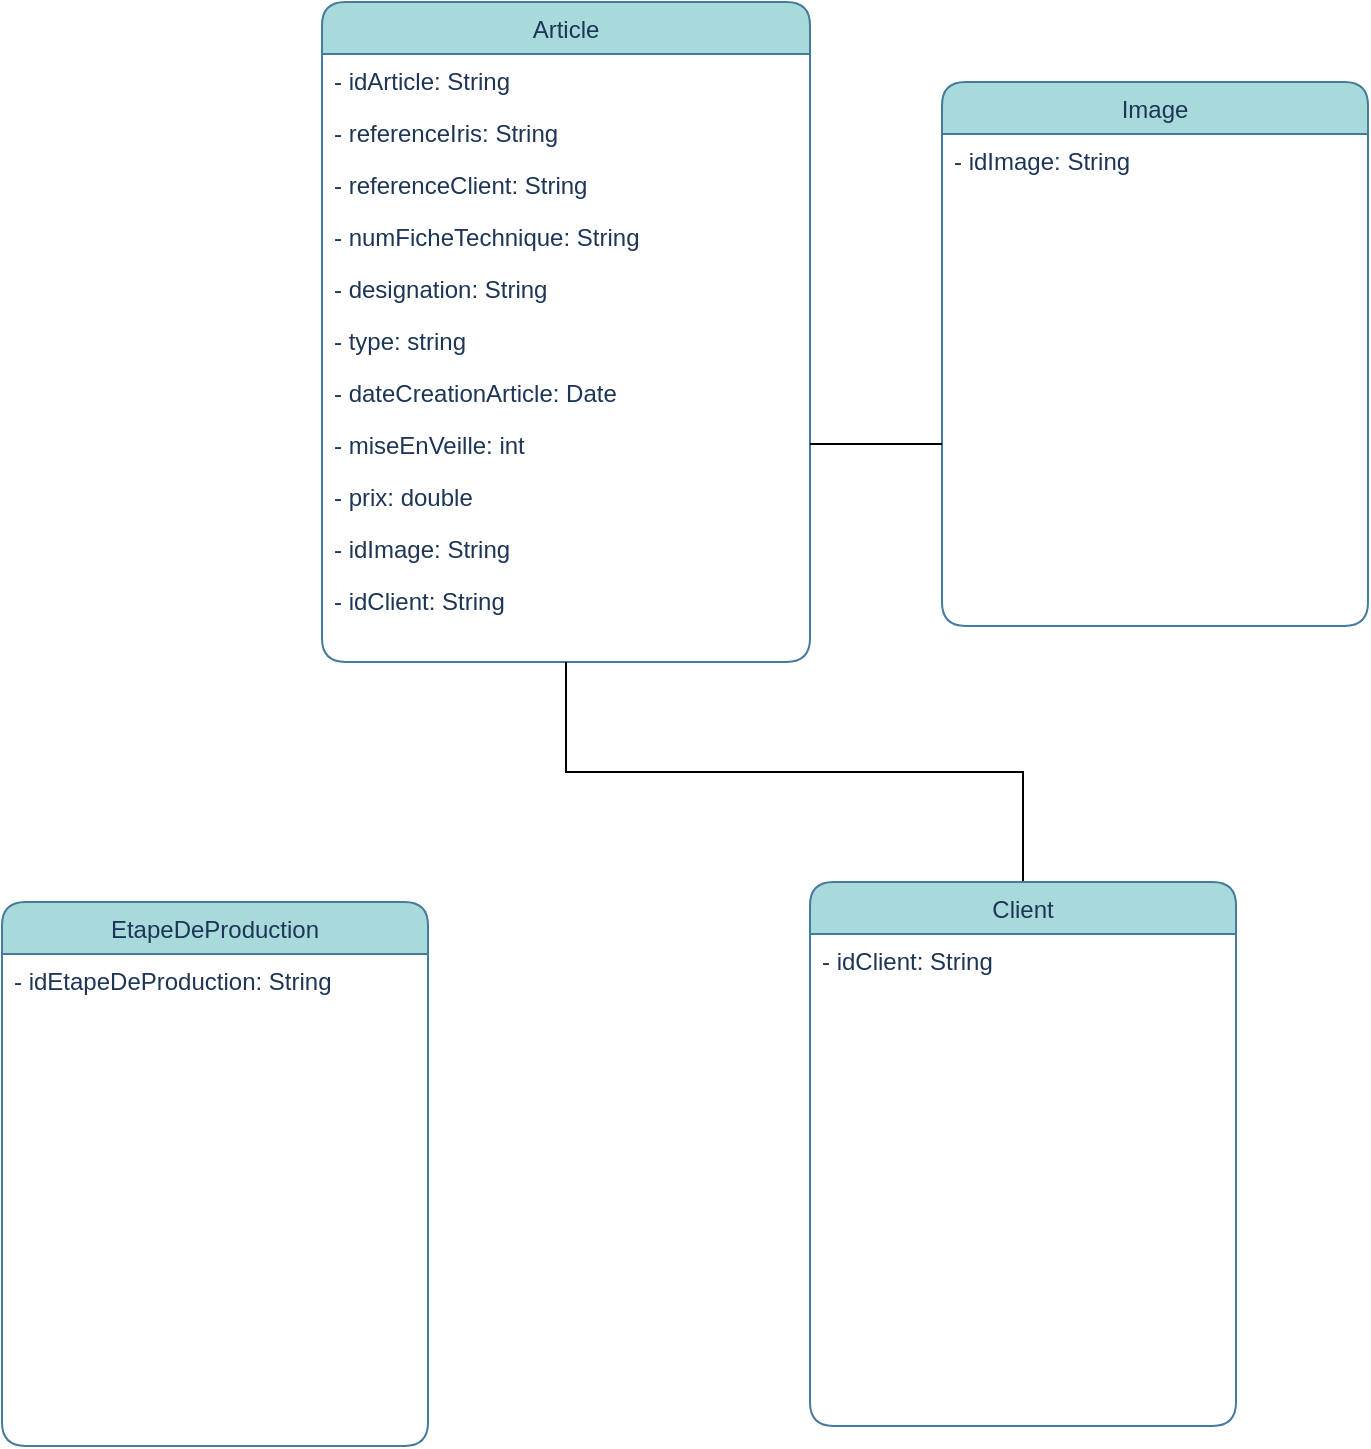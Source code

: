 <mxfile version="20.3.7" type="gitlab" pages="2">
  <diagram id="0ZXcyS9M2R0SP4VQ3H3g" name="DiagrammeDeClasse">
    <mxGraphModel dx="-232" dy="1971" grid="1" gridSize="10" guides="1" tooltips="1" connect="1" arrows="1" fold="1" page="1" pageScale="1" pageWidth="827" pageHeight="1169" math="0" shadow="0">
      <root>
        <mxCell id="0" />
        <mxCell id="1" parent="0" />
        <object label="Article" id="AytKO8r61_Ed5eo6YVjA-1">
          <mxCell style="swimlane;fontStyle=0;align=center;verticalAlign=top;childLayout=stackLayout;horizontal=1;startSize=26;horizontalStack=0;resizeParent=1;resizeLast=0;collapsible=1;marginBottom=0;rounded=1;shadow=0;strokeWidth=1;fillColor=#A8DADC;strokeColor=#457B9D;fontColor=#1D3557;" vertex="1" parent="1">
            <mxGeometry x="2350" y="-1100" width="244" height="330" as="geometry">
              <mxRectangle x="2240" y="50" width="160" height="26" as="alternateBounds" />
            </mxGeometry>
          </mxCell>
        </object>
        <mxCell id="AytKO8r61_Ed5eo6YVjA-2" value="- idArticle: String" style="text;strokeColor=none;fillColor=none;align=left;verticalAlign=top;spacingLeft=4;spacingRight=4;overflow=hidden;rotatable=0;points=[[0,0.5],[1,0.5]];portConstraint=eastwest;rounded=0;sketch=0;fontColor=#1D3557;" vertex="1" parent="AytKO8r61_Ed5eo6YVjA-1">
          <mxGeometry y="26" width="244" height="26" as="geometry" />
        </mxCell>
        <mxCell id="AytKO8r61_Ed5eo6YVjA-3" value="- referenceIris: String" style="text;strokeColor=none;fillColor=none;align=left;verticalAlign=top;spacingLeft=4;spacingRight=4;overflow=hidden;rotatable=0;points=[[0,0.5],[1,0.5]];portConstraint=eastwest;rounded=0;sketch=0;fontColor=#1D3557;" vertex="1" parent="AytKO8r61_Ed5eo6YVjA-1">
          <mxGeometry y="52" width="244" height="26" as="geometry" />
        </mxCell>
        <mxCell id="AytKO8r61_Ed5eo6YVjA-4" value="- referenceClient: String" style="text;strokeColor=none;fillColor=none;align=left;verticalAlign=top;spacingLeft=4;spacingRight=4;overflow=hidden;rotatable=0;points=[[0,0.5],[1,0.5]];portConstraint=eastwest;rounded=0;sketch=0;fontColor=#1D3557;" vertex="1" parent="AytKO8r61_Ed5eo6YVjA-1">
          <mxGeometry y="78" width="244" height="26" as="geometry" />
        </mxCell>
        <mxCell id="AytKO8r61_Ed5eo6YVjA-5" value="- numFicheTechnique: String" style="text;strokeColor=none;fillColor=none;align=left;verticalAlign=top;spacingLeft=4;spacingRight=4;overflow=hidden;rotatable=0;points=[[0,0.5],[1,0.5]];portConstraint=eastwest;rounded=0;sketch=0;fontColor=#1D3557;" vertex="1" parent="AytKO8r61_Ed5eo6YVjA-1">
          <mxGeometry y="104" width="244" height="26" as="geometry" />
        </mxCell>
        <mxCell id="AytKO8r61_Ed5eo6YVjA-6" value="- designation: String" style="text;strokeColor=none;fillColor=none;align=left;verticalAlign=top;spacingLeft=4;spacingRight=4;overflow=hidden;rotatable=0;points=[[0,0.5],[1,0.5]];portConstraint=eastwest;rounded=0;sketch=0;fontColor=#1D3557;" vertex="1" parent="AytKO8r61_Ed5eo6YVjA-1">
          <mxGeometry y="130" width="244" height="26" as="geometry" />
        </mxCell>
        <mxCell id="AytKO8r61_Ed5eo6YVjA-7" value="- type: string" style="text;strokeColor=none;fillColor=none;align=left;verticalAlign=top;spacingLeft=4;spacingRight=4;overflow=hidden;rotatable=0;points=[[0,0.5],[1,0.5]];portConstraint=eastwest;rounded=0;sketch=0;fontColor=#1D3557;" vertex="1" parent="AytKO8r61_Ed5eo6YVjA-1">
          <mxGeometry y="156" width="244" height="26" as="geometry" />
        </mxCell>
        <mxCell id="AytKO8r61_Ed5eo6YVjA-16" value="- dateCreationArticle: Date" style="text;strokeColor=none;fillColor=none;align=left;verticalAlign=top;spacingLeft=4;spacingRight=4;overflow=hidden;rotatable=0;points=[[0,0.5],[1,0.5]];portConstraint=eastwest;rounded=0;sketch=0;fontColor=#1D3557;" vertex="1" parent="AytKO8r61_Ed5eo6YVjA-1">
          <mxGeometry y="182" width="244" height="26" as="geometry" />
        </mxCell>
        <mxCell id="AytKO8r61_Ed5eo6YVjA-19" value="- miseEnVeille: int" style="text;strokeColor=none;fillColor=none;align=left;verticalAlign=top;spacingLeft=4;spacingRight=4;overflow=hidden;rotatable=0;points=[[0,0.5],[1,0.5]];portConstraint=eastwest;rounded=0;sketch=0;fontColor=#1D3557;" vertex="1" parent="AytKO8r61_Ed5eo6YVjA-1">
          <mxGeometry y="208" width="244" height="26" as="geometry" />
        </mxCell>
        <mxCell id="AytKO8r61_Ed5eo6YVjA-22" value="- prix: double" style="text;strokeColor=none;fillColor=none;align=left;verticalAlign=top;spacingLeft=4;spacingRight=4;overflow=hidden;rotatable=0;points=[[0,0.5],[1,0.5]];portConstraint=eastwest;rounded=0;sketch=0;fontColor=#1D3557;" vertex="1" parent="AytKO8r61_Ed5eo6YVjA-1">
          <mxGeometry y="234" width="244" height="26" as="geometry" />
        </mxCell>
        <mxCell id="AytKO8r61_Ed5eo6YVjA-23" value="- idImage: String" style="text;strokeColor=none;fillColor=none;align=left;verticalAlign=top;spacingLeft=4;spacingRight=4;overflow=hidden;rotatable=0;points=[[0,0.5],[1,0.5]];portConstraint=eastwest;rounded=0;sketch=0;fontColor=#1D3557;" vertex="1" parent="AytKO8r61_Ed5eo6YVjA-1">
          <mxGeometry y="260" width="244" height="26" as="geometry" />
        </mxCell>
        <mxCell id="AytKO8r61_Ed5eo6YVjA-24" value="- idClient: String" style="text;strokeColor=none;fillColor=none;align=left;verticalAlign=top;spacingLeft=4;spacingRight=4;overflow=hidden;rotatable=0;points=[[0,0.5],[1,0.5]];portConstraint=eastwest;rounded=0;sketch=0;fontColor=#1D3557;" vertex="1" parent="AytKO8r61_Ed5eo6YVjA-1">
          <mxGeometry y="286" width="244" height="26" as="geometry" />
        </mxCell>
        <object label="Image" id="AytKO8r61_Ed5eo6YVjA-9">
          <mxCell style="swimlane;fontStyle=0;align=center;verticalAlign=top;childLayout=stackLayout;horizontal=1;startSize=26;horizontalStack=0;resizeParent=1;resizeLast=0;collapsible=1;marginBottom=0;rounded=1;shadow=0;strokeWidth=1;fillColor=#A8DADC;strokeColor=#457B9D;fontColor=#1D3557;" vertex="1" parent="1">
            <mxGeometry x="2660" y="-1060" width="213" height="272" as="geometry">
              <mxRectangle x="2240" y="50" width="160" height="26" as="alternateBounds" />
            </mxGeometry>
          </mxCell>
        </object>
        <mxCell id="AytKO8r61_Ed5eo6YVjA-10" value="- idImage: String" style="text;strokeColor=none;fillColor=none;align=left;verticalAlign=top;spacingLeft=4;spacingRight=4;overflow=hidden;rotatable=0;points=[[0,0.5],[1,0.5]];portConstraint=eastwest;rounded=0;sketch=0;fontColor=#1D3557;" vertex="1" parent="AytKO8r61_Ed5eo6YVjA-9">
          <mxGeometry y="26" width="213" height="26" as="geometry" />
        </mxCell>
        <mxCell id="AytKO8r61_Ed5eo6YVjA-26" style="edgeStyle=orthogonalEdgeStyle;rounded=0;orthogonalLoop=1;jettySize=auto;html=1;entryX=0.5;entryY=1;entryDx=0;entryDy=0;endArrow=none;endFill=0;" edge="1" parent="1" source="AytKO8r61_Ed5eo6YVjA-17" target="AytKO8r61_Ed5eo6YVjA-1">
          <mxGeometry relative="1" as="geometry" />
        </mxCell>
        <object label="Client" id="AytKO8r61_Ed5eo6YVjA-17">
          <mxCell style="swimlane;fontStyle=0;align=center;verticalAlign=top;childLayout=stackLayout;horizontal=1;startSize=26;horizontalStack=0;resizeParent=1;resizeLast=0;collapsible=1;marginBottom=0;rounded=1;shadow=0;strokeWidth=1;fillColor=#A8DADC;strokeColor=#457B9D;fontColor=#1D3557;" vertex="1" parent="1">
            <mxGeometry x="2594" y="-660" width="213" height="272" as="geometry">
              <mxRectangle x="2240" y="50" width="160" height="26" as="alternateBounds" />
            </mxGeometry>
          </mxCell>
        </object>
        <mxCell id="AytKO8r61_Ed5eo6YVjA-18" value="- idClient: String" style="text;strokeColor=none;fillColor=none;align=left;verticalAlign=top;spacingLeft=4;spacingRight=4;overflow=hidden;rotatable=0;points=[[0,0.5],[1,0.5]];portConstraint=eastwest;rounded=0;sketch=0;fontColor=#1D3557;" vertex="1" parent="AytKO8r61_Ed5eo6YVjA-17">
          <mxGeometry y="26" width="213" height="26" as="geometry" />
        </mxCell>
        <object label="EtapeDeProduction" id="AytKO8r61_Ed5eo6YVjA-20">
          <mxCell style="swimlane;fontStyle=0;align=center;verticalAlign=top;childLayout=stackLayout;horizontal=1;startSize=26;horizontalStack=0;resizeParent=1;resizeLast=0;collapsible=1;marginBottom=0;rounded=1;shadow=0;strokeWidth=1;fillColor=#A8DADC;strokeColor=#457B9D;fontColor=#1D3557;" vertex="1" parent="1">
            <mxGeometry x="2190" y="-650" width="213" height="272" as="geometry">
              <mxRectangle x="2240" y="50" width="160" height="26" as="alternateBounds" />
            </mxGeometry>
          </mxCell>
        </object>
        <mxCell id="AytKO8r61_Ed5eo6YVjA-21" value="- idEtapeDeProduction: String" style="text;strokeColor=none;fillColor=none;align=left;verticalAlign=top;spacingLeft=4;spacingRight=4;overflow=hidden;rotatable=0;points=[[0,0.5],[1,0.5]];portConstraint=eastwest;rounded=0;sketch=0;fontColor=#1D3557;" vertex="1" parent="AytKO8r61_Ed5eo6YVjA-20">
          <mxGeometry y="26" width="213" height="26" as="geometry" />
        </mxCell>
        <mxCell id="AytKO8r61_Ed5eo6YVjA-25" style="edgeStyle=orthogonalEdgeStyle;rounded=0;orthogonalLoop=1;jettySize=auto;html=1;exitX=1;exitY=0.5;exitDx=0;exitDy=0;endArrow=none;endFill=0;" edge="1" parent="1" source="AytKO8r61_Ed5eo6YVjA-19">
          <mxGeometry relative="1" as="geometry">
            <mxPoint x="2660" y="-879" as="targetPoint" />
          </mxGeometry>
        </mxCell>
      </root>
    </mxGraphModel>
  </diagram>
  <diagram id="ksBtarZMOf6qDqJGz85C" name="Page-2">
    <mxGraphModel dx="1422" dy="3202" grid="1" gridSize="10" guides="1" tooltips="1" connect="1" arrows="1" fold="1" page="1" pageScale="1" pageWidth="1920" pageHeight="1200" math="0" shadow="0">
      <root>
        <mxCell id="0" />
        <mxCell id="1" parent="0" />
        <mxCell id="2fcEDWTHMLcBKndWBy0k-1" value="Personnel" style="swimlane;fontStyle=0;align=center;verticalAlign=top;childLayout=stackLayout;horizontal=1;startSize=26;horizontalStack=0;resizeParent=1;resizeLast=0;collapsible=1;marginBottom=0;rounded=1;shadow=0;strokeWidth=1;fillColor=#A8DADC;strokeColor=#457B9D;fontColor=#1D3557;" vertex="1" parent="1">
          <mxGeometry x="1977" y="-192" width="168" height="411" as="geometry">
            <mxRectangle x="130" y="380" width="160" height="26" as="alternateBounds" />
          </mxGeometry>
        </mxCell>
        <mxCell id="2fcEDWTHMLcBKndWBy0k-2" value="- id: String" style="text;strokeColor=none;fillColor=none;align=left;verticalAlign=top;spacingLeft=4;spacingRight=4;overflow=hidden;rotatable=0;points=[[0,0.5],[1,0.5]];portConstraint=eastwest;rounded=0;sketch=0;fontColor=#1D3557;" vertex="1" parent="2fcEDWTHMLcBKndWBy0k-1">
          <mxGeometry y="26" width="168" height="26" as="geometry" />
        </mxCell>
        <mxCell id="2fcEDWTHMLcBKndWBy0k-3" value="- cin: String" style="text;strokeColor=none;fillColor=none;align=left;verticalAlign=top;spacingLeft=4;spacingRight=4;overflow=hidden;rotatable=0;points=[[0,0.5],[1,0.5]];portConstraint=eastwest;rounded=0;sketch=0;fontColor=#1D3557;" vertex="1" parent="2fcEDWTHMLcBKndWBy0k-1">
          <mxGeometry y="52" width="168" height="26" as="geometry" />
        </mxCell>
        <mxCell id="2fcEDWTHMLcBKndWBy0k-4" value="- nom: String" style="text;strokeColor=none;fillColor=none;align=left;verticalAlign=top;spacingLeft=4;spacingRight=4;overflow=hidden;rotatable=0;points=[[0,0.5],[1,0.5]];portConstraint=eastwest;rounded=0;sketch=0;fontColor=#1D3557;" vertex="1" parent="2fcEDWTHMLcBKndWBy0k-1">
          <mxGeometry y="78" width="168" height="26" as="geometry" />
        </mxCell>
        <mxCell id="2fcEDWTHMLcBKndWBy0k-5" value="- prenom: String" style="text;strokeColor=none;fillColor=none;align=left;verticalAlign=top;spacingLeft=4;spacingRight=4;overflow=hidden;rotatable=0;points=[[0,0.5],[1,0.5]];portConstraint=eastwest;rounded=0;sketch=0;fontColor=#1D3557;" vertex="1" parent="2fcEDWTHMLcBKndWBy0k-1">
          <mxGeometry y="104" width="168" height="26" as="geometry" />
        </mxCell>
        <mxCell id="2fcEDWTHMLcBKndWBy0k-6" value="- sexe: String" style="text;strokeColor=none;fillColor=none;align=left;verticalAlign=top;spacingLeft=4;spacingRight=4;overflow=hidden;rotatable=0;points=[[0,0.5],[1,0.5]];portConstraint=eastwest;rounded=0;sketch=0;fontColor=#1D3557;" vertex="1" parent="2fcEDWTHMLcBKndWBy0k-1">
          <mxGeometry y="130" width="168" height="26" as="geometry" />
        </mxCell>
        <mxCell id="2fcEDWTHMLcBKndWBy0k-7" value="- dateDeNaissance: Date" style="text;strokeColor=none;fillColor=none;align=left;verticalAlign=top;spacingLeft=4;spacingRight=4;overflow=hidden;rotatable=0;points=[[0,0.5],[1,0.5]];portConstraint=eastwest;rounded=0;sketch=0;fontColor=#1D3557;" vertex="1" parent="2fcEDWTHMLcBKndWBy0k-1">
          <mxGeometry y="156" width="168" height="26" as="geometry" />
        </mxCell>
        <mxCell id="2fcEDWTHMLcBKndWBy0k-8" value="- adresse: String" style="text;strokeColor=none;fillColor=none;align=left;verticalAlign=top;spacingLeft=4;spacingRight=4;overflow=hidden;rotatable=0;points=[[0,0.5],[1,0.5]];portConstraint=eastwest;rounded=0;sketch=0;fontColor=#1D3557;" vertex="1" parent="2fcEDWTHMLcBKndWBy0k-1">
          <mxGeometry y="182" width="168" height="26" as="geometry" />
        </mxCell>
        <mxCell id="2fcEDWTHMLcBKndWBy0k-9" value="- rib: Date" style="text;strokeColor=none;fillColor=none;align=left;verticalAlign=top;spacingLeft=4;spacingRight=4;overflow=hidden;rotatable=0;points=[[0,0.5],[1,0.5]];portConstraint=eastwest;rounded=0;sketch=0;fontColor=#1D3557;" vertex="1" parent="2fcEDWTHMLcBKndWBy0k-1">
          <mxGeometry y="208" width="168" height="26" as="geometry" />
        </mxCell>
        <mxCell id="2fcEDWTHMLcBKndWBy0k-10" value="- poste: String" style="text;strokeColor=none;fillColor=none;align=left;verticalAlign=top;spacingLeft=4;spacingRight=4;overflow=hidden;rotatable=0;points=[[0,0.5],[1,0.5]];portConstraint=eastwest;rounded=0;sketch=0;fontColor=#1D3557;" vertex="1" parent="2fcEDWTHMLcBKndWBy0k-1">
          <mxGeometry y="234" width="168" height="26" as="geometry" />
        </mxCell>
        <mxCell id="2fcEDWTHMLcBKndWBy0k-11" value="- dateDeEmbauche: Date" style="text;strokeColor=none;fillColor=none;align=left;verticalAlign=top;spacingLeft=4;spacingRight=4;overflow=hidden;rotatable=0;points=[[0,0.5],[1,0.5]];portConstraint=eastwest;rounded=0;sketch=0;fontColor=#1D3557;" vertex="1" parent="2fcEDWTHMLcBKndWBy0k-1">
          <mxGeometry y="260" width="168" height="26" as="geometry" />
        </mxCell>
        <mxCell id="2fcEDWTHMLcBKndWBy0k-12" value="- echelon: String" style="text;strokeColor=none;fillColor=none;align=left;verticalAlign=top;spacingLeft=4;spacingRight=4;overflow=hidden;rotatable=0;points=[[0,0.5],[1,0.5]];portConstraint=eastwest;rounded=0;sketch=0;fontColor=#1D3557;" vertex="1" parent="2fcEDWTHMLcBKndWBy0k-1">
          <mxGeometry y="286" width="168" height="26" as="geometry" />
        </mxCell>
        <mxCell id="2fcEDWTHMLcBKndWBy0k-13" value="- categorie: String" style="text;strokeColor=none;fillColor=none;align=left;verticalAlign=top;spacingLeft=4;spacingRight=4;overflow=hidden;rotatable=0;points=[[0,0.5],[1,0.5]];portConstraint=eastwest;rounded=0;sketch=0;fontColor=#1D3557;" vertex="1" parent="2fcEDWTHMLcBKndWBy0k-1">
          <mxGeometry y="312" width="168" height="26" as="geometry" />
        </mxCell>
        <mxCell id="2fcEDWTHMLcBKndWBy0k-14" style="edgeStyle=orthogonalEdgeStyle;rounded=0;orthogonalLoop=1;jettySize=auto;html=1;exitX=0.5;exitY=1;exitDx=0;exitDy=0;" edge="1" parent="1" source="2fcEDWTHMLcBKndWBy0k-15" target="2fcEDWTHMLcBKndWBy0k-69">
          <mxGeometry relative="1" as="geometry">
            <Array as="points">
              <mxPoint x="2133" y="-924" />
              <mxPoint x="2133" y="-891" />
              <mxPoint x="2136" y="-891" />
            </Array>
          </mxGeometry>
        </mxCell>
        <object label="Utilisateur" id="2fcEDWTHMLcBKndWBy0k-15">
          <mxCell style="swimlane;fontStyle=0;align=center;verticalAlign=top;childLayout=stackLayout;horizontal=1;startSize=26;horizontalStack=0;resizeParent=1;resizeLast=0;collapsible=1;marginBottom=0;rounded=1;shadow=0;strokeWidth=1;fillColor=#A8DADC;strokeColor=#457B9D;fontColor=#1D3557;" vertex="1" parent="1">
            <mxGeometry x="2013" y="-1092" width="234" height="168" as="geometry">
              <mxRectangle x="2240" y="50" width="160" height="26" as="alternateBounds" />
            </mxGeometry>
          </mxCell>
        </object>
        <mxCell id="2fcEDWTHMLcBKndWBy0k-16" value="- id: String" style="text;strokeColor=none;fillColor=none;align=left;verticalAlign=top;spacingLeft=4;spacingRight=4;overflow=hidden;rotatable=0;points=[[0,0.5],[1,0.5]];portConstraint=eastwest;rounded=0;sketch=0;fontColor=#1D3557;" vertex="1" parent="2fcEDWTHMLcBKndWBy0k-15">
          <mxGeometry y="26" width="234" height="26" as="geometry" />
        </mxCell>
        <mxCell id="2fcEDWTHMLcBKndWBy0k-17" value="- identifiant: String" style="text;strokeColor=none;fillColor=none;align=left;verticalAlign=top;spacingLeft=4;spacingRight=4;overflow=hidden;rotatable=0;points=[[0,0.5],[1,0.5]];portConstraint=eastwest;rounded=0;sketch=0;fontColor=#1D3557;" vertex="1" parent="2fcEDWTHMLcBKndWBy0k-15">
          <mxGeometry y="52" width="234" height="26" as="geometry" />
        </mxCell>
        <mxCell id="2fcEDWTHMLcBKndWBy0k-18" value="- motDePasse: String" style="text;strokeColor=none;fillColor=none;align=left;verticalAlign=top;spacingLeft=4;spacingRight=4;overflow=hidden;rotatable=0;points=[[0,0.5],[1,0.5]];portConstraint=eastwest;rounded=0;sketch=0;fontColor=#1D3557;" vertex="1" parent="2fcEDWTHMLcBKndWBy0k-15">
          <mxGeometry y="78" width="234" height="26" as="geometry" />
        </mxCell>
        <mxCell id="2fcEDWTHMLcBKndWBy0k-19" value="- role: String" style="text;strokeColor=none;fillColor=none;align=left;verticalAlign=top;spacingLeft=4;spacingRight=4;overflow=hidden;rotatable=0;points=[[0,0.5],[1,0.5]];portConstraint=eastwest;rounded=0;sketch=0;fontColor=#1D3557;" vertex="1" parent="2fcEDWTHMLcBKndWBy0k-15">
          <mxGeometry y="104" width="234" height="26" as="geometry" />
        </mxCell>
        <mxCell id="2fcEDWTHMLcBKndWBy0k-20" style="edgeStyle=orthogonalEdgeStyle;rounded=0;orthogonalLoop=1;jettySize=auto;html=1;exitX=0.5;exitY=0;exitDx=0;exitDy=0;" edge="1" parent="1" source="2fcEDWTHMLcBKndWBy0k-21">
          <mxGeometry relative="1" as="geometry">
            <mxPoint x="2427" y="-1095" as="targetPoint" />
          </mxGeometry>
        </mxCell>
        <object label="Article" id="2fcEDWTHMLcBKndWBy0k-21">
          <mxCell style="swimlane;fontStyle=0;align=center;verticalAlign=top;childLayout=stackLayout;horizontal=1;startSize=26;horizontalStack=0;resizeParent=1;resizeLast=0;collapsible=1;marginBottom=0;rounded=1;shadow=0;strokeWidth=1;fillColor=#A8DADC;strokeColor=#457B9D;fontColor=#1D3557;" vertex="1" parent="1">
            <mxGeometry x="2376" y="-1007" width="213" height="272" as="geometry">
              <mxRectangle x="2240" y="50" width="160" height="26" as="alternateBounds" />
            </mxGeometry>
          </mxCell>
        </object>
        <mxCell id="2fcEDWTHMLcBKndWBy0k-22" value="- id: String" style="text;strokeColor=none;fillColor=none;align=left;verticalAlign=top;spacingLeft=4;spacingRight=4;overflow=hidden;rotatable=0;points=[[0,0.5],[1,0.5]];portConstraint=eastwest;rounded=0;sketch=0;fontColor=#1D3557;" vertex="1" parent="2fcEDWTHMLcBKndWBy0k-21">
          <mxGeometry y="26" width="213" height="26" as="geometry" />
        </mxCell>
        <mxCell id="2fcEDWTHMLcBKndWBy0k-23" value="- referenceIris: String" style="text;strokeColor=none;fillColor=none;align=left;verticalAlign=top;spacingLeft=4;spacingRight=4;overflow=hidden;rotatable=0;points=[[0,0.5],[1,0.5]];portConstraint=eastwest;rounded=0;sketch=0;fontColor=#1D3557;" vertex="1" parent="2fcEDWTHMLcBKndWBy0k-21">
          <mxGeometry y="52" width="213" height="26" as="geometry" />
        </mxCell>
        <mxCell id="2fcEDWTHMLcBKndWBy0k-24" value="- referenceClient: String" style="text;strokeColor=none;fillColor=none;align=left;verticalAlign=top;spacingLeft=4;spacingRight=4;overflow=hidden;rotatable=0;points=[[0,0.5],[1,0.5]];portConstraint=eastwest;rounded=0;sketch=0;fontColor=#1D3557;" vertex="1" parent="2fcEDWTHMLcBKndWBy0k-21">
          <mxGeometry y="78" width="213" height="26" as="geometry" />
        </mxCell>
        <mxCell id="2fcEDWTHMLcBKndWBy0k-25" value="- Image: double" style="text;strokeColor=none;fillColor=none;align=left;verticalAlign=top;spacingLeft=4;spacingRight=4;overflow=hidden;rotatable=0;points=[[0,0.5],[1,0.5]];portConstraint=eastwest;rounded=0;sketch=0;fontColor=#1D3557;" vertex="1" parent="2fcEDWTHMLcBKndWBy0k-21">
          <mxGeometry y="104" width="213" height="26" as="geometry" />
        </mxCell>
        <mxCell id="2fcEDWTHMLcBKndWBy0k-26" value="- tauxTva: double" style="text;strokeColor=none;fillColor=none;align=left;verticalAlign=top;spacingLeft=4;spacingRight=4;overflow=hidden;rotatable=0;points=[[0,0.5],[1,0.5]];portConstraint=eastwest;rounded=0;sketch=0;fontColor=#1D3557;" vertex="1" parent="2fcEDWTHMLcBKndWBy0k-21">
          <mxGeometry y="130" width="213" height="26" as="geometry" />
        </mxCell>
        <mxCell id="2fcEDWTHMLcBKndWBy0k-27" value="- prixUnitaireTtc: double" style="text;strokeColor=none;fillColor=none;align=left;verticalAlign=top;spacingLeft=4;spacingRight=4;overflow=hidden;rotatable=0;points=[[0,0.5],[1,0.5]];portConstraint=eastwest;rounded=0;sketch=0;fontColor=#1D3557;" vertex="1" parent="2fcEDWTHMLcBKndWBy0k-21">
          <mxGeometry y="156" width="213" height="26" as="geometry" />
        </mxCell>
        <object label="Client" id="2fcEDWTHMLcBKndWBy0k-28">
          <mxCell style="swimlane;fontStyle=0;align=center;verticalAlign=top;childLayout=stackLayout;horizontal=1;startSize=26;horizontalStack=0;resizeParent=1;resizeLast=0;collapsible=1;marginBottom=0;rounded=1;shadow=0;strokeWidth=1;fillColor=#A8DADC;strokeColor=#457B9D;fontColor=#1D3557;" vertex="1" parent="1">
            <mxGeometry x="2388" y="-572" width="186" height="501" as="geometry">
              <mxRectangle x="2240" y="50" width="160" height="26" as="alternateBounds" />
            </mxGeometry>
          </mxCell>
        </object>
        <mxCell id="2fcEDWTHMLcBKndWBy0k-29" value="- id: String" style="text;strokeColor=none;fillColor=none;align=left;verticalAlign=top;spacingLeft=4;spacingRight=4;overflow=hidden;rotatable=0;points=[[0,0.5],[1,0.5]];portConstraint=eastwest;rounded=0;sketch=0;fontColor=#1D3557;" vertex="1" parent="2fcEDWTHMLcBKndWBy0k-28">
          <mxGeometry y="26" width="186" height="26" as="geometry" />
        </mxCell>
        <mxCell id="2fcEDWTHMLcBKndWBy0k-30" value="- date: Date" style="text;strokeColor=none;fillColor=none;align=left;verticalAlign=top;spacingLeft=4;spacingRight=4;overflow=hidden;rotatable=0;points=[[0,0.5],[1,0.5]];portConstraint=eastwest;rounded=0;sketch=0;fontColor=#1D3557;" vertex="1" parent="2fcEDWTHMLcBKndWBy0k-28">
          <mxGeometry y="52" width="186" height="26" as="geometry" />
        </mxCell>
        <mxCell id="2fcEDWTHMLcBKndWBy0k-31" value="- raisonSocial: String" style="text;strokeColor=none;fillColor=none;align=left;verticalAlign=top;spacingLeft=4;spacingRight=4;overflow=hidden;rotatable=0;points=[[0,0.5],[1,0.5]];portConstraint=eastwest;rounded=0;sketch=0;fontColor=#1D3557;" vertex="1" parent="2fcEDWTHMLcBKndWBy0k-28">
          <mxGeometry y="78" width="186" height="26" as="geometry" />
        </mxCell>
        <mxCell id="2fcEDWTHMLcBKndWBy0k-32" value="- regime: String" style="text;strokeColor=none;fillColor=none;align=left;verticalAlign=top;spacingLeft=4;spacingRight=4;overflow=hidden;rotatable=0;points=[[0,0.5],[1,0.5]];portConstraint=eastwest;rounded=0;sketch=0;fontColor=#1D3557;" vertex="1" parent="2fcEDWTHMLcBKndWBy0k-28">
          <mxGeometry y="104" width="186" height="26" as="geometry" />
        </mxCell>
        <mxCell id="2fcEDWTHMLcBKndWBy0k-33" value="- secteurActivite: String" style="text;strokeColor=none;fillColor=none;align=left;verticalAlign=top;spacingLeft=4;spacingRight=4;overflow=hidden;rotatable=0;points=[[0,0.5],[1,0.5]];portConstraint=eastwest;rounded=0;sketch=0;fontColor=#1D3557;" vertex="1" parent="2fcEDWTHMLcBKndWBy0k-28">
          <mxGeometry y="130" width="186" height="26" as="geometry" />
        </mxCell>
        <mxCell id="2fcEDWTHMLcBKndWBy0k-34" value="- brancheActivite: String" style="text;strokeColor=none;fillColor=none;align=left;verticalAlign=top;spacingLeft=4;spacingRight=4;overflow=hidden;rotatable=0;points=[[0,0.5],[1,0.5]];portConstraint=eastwest;rounded=0;sketch=0;fontColor=#1D3557;" vertex="1" parent="2fcEDWTHMLcBKndWBy0k-28">
          <mxGeometry y="156" width="186" height="26" as="geometry" />
        </mxCell>
        <mxCell id="2fcEDWTHMLcBKndWBy0k-35" value="- adresseFacturation: String" style="text;strokeColor=none;fillColor=none;align=left;verticalAlign=top;spacingLeft=4;spacingRight=4;overflow=hidden;rotatable=0;points=[[0,0.5],[1,0.5]];portConstraint=eastwest;rounded=0;sketch=0;fontColor=#1D3557;" vertex="1" parent="2fcEDWTHMLcBKndWBy0k-28">
          <mxGeometry y="182" width="186" height="26" as="geometry" />
        </mxCell>
        <mxCell id="2fcEDWTHMLcBKndWBy0k-36" value="- adresseLivraison: String" style="text;strokeColor=none;fillColor=none;align=left;verticalAlign=top;spacingLeft=4;spacingRight=4;overflow=hidden;rotatable=0;points=[[0,0.5],[1,0.5]];portConstraint=eastwest;rounded=0;sketch=0;fontColor=#1D3557;" vertex="1" parent="2fcEDWTHMLcBKndWBy0k-28">
          <mxGeometry y="208" width="186" height="26" as="geometry" />
        </mxCell>
        <mxCell id="2fcEDWTHMLcBKndWBy0k-37" value="- incoterm: String" style="text;strokeColor=none;fillColor=none;align=left;verticalAlign=top;spacingLeft=4;spacingRight=4;overflow=hidden;rotatable=0;points=[[0,0.5],[1,0.5]];portConstraint=eastwest;rounded=0;sketch=0;fontColor=#1D3557;" vertex="1" parent="2fcEDWTHMLcBKndWBy0k-28">
          <mxGeometry y="234" width="186" height="26" as="geometry" />
        </mxCell>
        <mxCell id="2fcEDWTHMLcBKndWBy0k-38" value="- echeance: String" style="text;strokeColor=none;fillColor=none;align=left;verticalAlign=top;spacingLeft=4;spacingRight=4;overflow=hidden;rotatable=0;points=[[0,0.5],[1,0.5]];portConstraint=eastwest;rounded=0;sketch=0;fontColor=#1D3557;" vertex="1" parent="2fcEDWTHMLcBKndWBy0k-28">
          <mxGeometry y="260" width="186" height="26" as="geometry" />
        </mxCell>
        <mxCell id="2fcEDWTHMLcBKndWBy0k-39" value="- modePaiement: String" style="text;strokeColor=none;fillColor=none;align=left;verticalAlign=top;spacingLeft=4;spacingRight=4;overflow=hidden;rotatable=0;points=[[0,0.5],[1,0.5]];portConstraint=eastwest;rounded=0;sketch=0;fontColor=#1D3557;" vertex="1" parent="2fcEDWTHMLcBKndWBy0k-28">
          <mxGeometry y="286" width="186" height="26" as="geometry" />
        </mxCell>
        <mxCell id="2fcEDWTHMLcBKndWBy0k-40" value="- nomBanque: String" style="text;strokeColor=none;fillColor=none;align=left;verticalAlign=top;spacingLeft=4;spacingRight=4;overflow=hidden;rotatable=0;points=[[0,0.5],[1,0.5]];portConstraint=eastwest;rounded=0;sketch=0;fontColor=#1D3557;" vertex="1" parent="2fcEDWTHMLcBKndWBy0k-28">
          <mxGeometry y="312" width="186" height="26" as="geometry" />
        </mxCell>
        <mxCell id="2fcEDWTHMLcBKndWBy0k-41" value="- adresseBanque: String" style="text;strokeColor=none;fillColor=none;align=left;verticalAlign=top;spacingLeft=4;spacingRight=4;overflow=hidden;rotatable=0;points=[[0,0.5],[1,0.5]];portConstraint=eastwest;rounded=0;sketch=0;fontColor=#1D3557;" vertex="1" parent="2fcEDWTHMLcBKndWBy0k-28">
          <mxGeometry y="338" width="186" height="26" as="geometry" />
        </mxCell>
        <mxCell id="2fcEDWTHMLcBKndWBy0k-42" value="- rib: String" style="text;strokeColor=none;fillColor=none;align=left;verticalAlign=top;spacingLeft=4;spacingRight=4;overflow=hidden;rotatable=0;points=[[0,0.5],[1,0.5]];portConstraint=eastwest;rounded=0;sketch=0;fontColor=#1D3557;" vertex="1" parent="2fcEDWTHMLcBKndWBy0k-28">
          <mxGeometry y="364" width="186" height="26" as="geometry" />
        </mxCell>
        <mxCell id="2fcEDWTHMLcBKndWBy0k-43" value="- swift: String" style="text;strokeColor=none;fillColor=none;align=left;verticalAlign=top;spacingLeft=4;spacingRight=4;overflow=hidden;rotatable=0;points=[[0,0.5],[1,0.5]];portConstraint=eastwest;rounded=0;sketch=0;fontColor=#1D3557;" vertex="1" parent="2fcEDWTHMLcBKndWBy0k-28">
          <mxGeometry y="390" width="186" height="26" as="geometry" />
        </mxCell>
        <mxCell id="2fcEDWTHMLcBKndWBy0k-44" value="- blocage: int" style="text;strokeColor=none;fillColor=none;align=left;verticalAlign=top;spacingLeft=4;spacingRight=4;overflow=hidden;rotatable=0;points=[[0,0.5],[1,0.5]];portConstraint=eastwest;rounded=0;sketch=0;fontColor=#1D3557;" vertex="1" parent="2fcEDWTHMLcBKndWBy0k-28">
          <mxGeometry y="416" width="186" height="26" as="geometry" />
        </mxCell>
        <object label="Fournisseur" id="2fcEDWTHMLcBKndWBy0k-45">
          <mxCell style="swimlane;fontStyle=0;align=center;verticalAlign=top;childLayout=stackLayout;horizontal=1;startSize=26;horizontalStack=0;resizeParent=1;resizeLast=0;collapsible=1;marginBottom=0;rounded=1;shadow=0;strokeWidth=1;fillColor=#A8DADC;strokeColor=#457B9D;fontColor=#1D3557;" vertex="1" parent="1">
            <mxGeometry x="2232" y="-93" width="153" height="246" as="geometry">
              <mxRectangle x="2240" y="50" width="160" height="26" as="alternateBounds" />
            </mxGeometry>
          </mxCell>
        </object>
        <mxCell id="2fcEDWTHMLcBKndWBy0k-46" value="- id: String" style="text;strokeColor=none;fillColor=none;align=left;verticalAlign=top;spacingLeft=4;spacingRight=4;overflow=hidden;rotatable=0;points=[[0,0.5],[1,0.5]];portConstraint=eastwest;rounded=0;sketch=0;fontColor=#1D3557;" vertex="1" parent="2fcEDWTHMLcBKndWBy0k-45">
          <mxGeometry y="26" width="153" height="26" as="geometry" />
        </mxCell>
        <mxCell id="2fcEDWTHMLcBKndWBy0k-47" value="- date: Date" style="text;strokeColor=none;fillColor=none;align=left;verticalAlign=top;spacingLeft=4;spacingRight=4;overflow=hidden;rotatable=0;points=[[0,0.5],[1,0.5]];portConstraint=eastwest;rounded=0;sketch=0;fontColor=#1D3557;" vertex="1" parent="2fcEDWTHMLcBKndWBy0k-45">
          <mxGeometry y="52" width="153" height="26" as="geometry" />
        </mxCell>
        <mxCell id="2fcEDWTHMLcBKndWBy0k-48" value="- raisonSocial: String" style="text;strokeColor=none;fillColor=none;align=left;verticalAlign=top;spacingLeft=4;spacingRight=4;overflow=hidden;rotatable=0;points=[[0,0.5],[1,0.5]];portConstraint=eastwest;rounded=0;sketch=0;fontColor=#1D3557;" vertex="1" parent="2fcEDWTHMLcBKndWBy0k-45">
          <mxGeometry y="78" width="153" height="26" as="geometry" />
        </mxCell>
        <mxCell id="2fcEDWTHMLcBKndWBy0k-49" value="- adresse: String" style="text;strokeColor=none;fillColor=none;align=left;verticalAlign=top;spacingLeft=4;spacingRight=4;overflow=hidden;rotatable=0;points=[[0,0.5],[1,0.5]];portConstraint=eastwest;rounded=0;sketch=0;fontColor=#1D3557;" vertex="1" parent="2fcEDWTHMLcBKndWBy0k-45">
          <mxGeometry y="104" width="153" height="26" as="geometry" />
        </mxCell>
        <mxCell id="2fcEDWTHMLcBKndWBy0k-50" value="- modePaiement: String" style="text;strokeColor=none;fillColor=none;align=left;verticalAlign=top;spacingLeft=4;spacingRight=4;overflow=hidden;rotatable=0;points=[[0,0.5],[1,0.5]];portConstraint=eastwest;rounded=0;sketch=0;fontColor=#1D3557;" vertex="1" parent="2fcEDWTHMLcBKndWBy0k-45">
          <mxGeometry y="130" width="153" height="26" as="geometry" />
        </mxCell>
        <mxCell id="2fcEDWTHMLcBKndWBy0k-51" value="- email: String" style="text;strokeColor=none;fillColor=none;align=left;verticalAlign=top;spacingLeft=4;spacingRight=4;overflow=hidden;rotatable=0;points=[[0,0.5],[1,0.5]];portConstraint=eastwest;rounded=0;sketch=0;fontColor=#1D3557;" vertex="1" parent="2fcEDWTHMLcBKndWBy0k-45">
          <mxGeometry y="156" width="153" height="26" as="geometry" />
        </mxCell>
        <mxCell id="2fcEDWTHMLcBKndWBy0k-52" value="- numTel: String" style="text;strokeColor=none;fillColor=none;align=left;verticalAlign=top;spacingLeft=4;spacingRight=4;overflow=hidden;rotatable=0;points=[[0,0.5],[1,0.5]];portConstraint=eastwest;rounded=0;sketch=0;fontColor=#1D3557;" vertex="1" parent="2fcEDWTHMLcBKndWBy0k-45">
          <mxGeometry y="182" width="153" height="26" as="geometry" />
        </mxCell>
        <mxCell id="2fcEDWTHMLcBKndWBy0k-53" style="edgeStyle=orthogonalEdgeStyle;rounded=0;orthogonalLoop=1;jettySize=auto;html=1;exitX=0.5;exitY=0;exitDx=0;exitDy=0;entryX=0.5;entryY=1;entryDx=0;entryDy=0;" edge="1" parent="1" source="2fcEDWTHMLcBKndWBy0k-54" target="2fcEDWTHMLcBKndWBy0k-81">
          <mxGeometry relative="1" as="geometry" />
        </mxCell>
        <object label="CommandeClient" id="2fcEDWTHMLcBKndWBy0k-54">
          <mxCell style="swimlane;fontStyle=0;align=center;verticalAlign=top;childLayout=stackLayout;horizontal=1;startSize=26;horizontalStack=0;resizeParent=1;resizeLast=0;collapsible=1;marginBottom=0;rounded=1;shadow=0;strokeWidth=1;fillColor=#A8DADC;strokeColor=#457B9D;fontColor=#1D3557;" vertex="1" parent="1">
            <mxGeometry x="2689" y="-591" width="210" height="216" as="geometry">
              <mxRectangle x="2240" y="50" width="160" height="26" as="alternateBounds" />
            </mxGeometry>
          </mxCell>
        </object>
        <mxCell id="2fcEDWTHMLcBKndWBy0k-55" value="- id: String" style="text;strokeColor=none;fillColor=none;align=left;verticalAlign=top;spacingLeft=4;spacingRight=4;overflow=hidden;rotatable=0;points=[[0,0.5],[1,0.5]];portConstraint=eastwest;rounded=0;sketch=0;fontColor=#1D3557;" vertex="1" parent="2fcEDWTHMLcBKndWBy0k-54">
          <mxGeometry y="26" width="210" height="26" as="geometry" />
        </mxCell>
        <mxCell id="2fcEDWTHMLcBKndWBy0k-56" value="- typeCmd: String" style="text;strokeColor=none;fillColor=none;align=left;verticalAlign=top;spacingLeft=4;spacingRight=4;overflow=hidden;rotatable=0;points=[[0,0.5],[1,0.5]];portConstraint=eastwest;rounded=0;sketch=0;fontColor=#1D3557;" vertex="1" parent="2fcEDWTHMLcBKndWBy0k-54">
          <mxGeometry y="52" width="210" height="26" as="geometry" />
        </mxCell>
        <mxCell id="2fcEDWTHMLcBKndWBy0k-57" value="- numCmd: String" style="text;strokeColor=none;fillColor=none;align=left;verticalAlign=top;spacingLeft=4;spacingRight=4;overflow=hidden;rotatable=0;points=[[0,0.5],[1,0.5]];portConstraint=eastwest;rounded=0;sketch=0;fontColor=#1D3557;" vertex="1" parent="2fcEDWTHMLcBKndWBy0k-54">
          <mxGeometry y="78" width="210" height="26" as="geometry" />
        </mxCell>
        <mxCell id="2fcEDWTHMLcBKndWBy0k-58" value="- etat: String" style="text;strokeColor=none;fillColor=none;align=left;verticalAlign=top;spacingLeft=4;spacingRight=4;overflow=hidden;rotatable=0;points=[[0,0.5],[1,0.5]];portConstraint=eastwest;rounded=0;sketch=0;fontColor=#1D3557;" vertex="1" parent="2fcEDWTHMLcBKndWBy0k-54">
          <mxGeometry y="104" width="210" height="26" as="geometry" />
        </mxCell>
        <mxCell id="2fcEDWTHMLcBKndWBy0k-59" value="- dateCmd: Date" style="text;strokeColor=none;fillColor=none;align=left;verticalAlign=top;spacingLeft=4;spacingRight=4;overflow=hidden;rotatable=0;points=[[0,0.5],[1,0.5]];portConstraint=eastwest;rounded=0;sketch=0;fontColor=#1D3557;" vertex="1" parent="2fcEDWTHMLcBKndWBy0k-54">
          <mxGeometry y="130" width="210" height="26" as="geometry" />
        </mxCell>
        <mxCell id="2fcEDWTHMLcBKndWBy0k-60" value="- dateCreationCmd: Date" style="text;strokeColor=none;fillColor=none;align=left;verticalAlign=top;spacingLeft=4;spacingRight=4;overflow=hidden;rotatable=0;points=[[0,0.5],[1,0.5]];portConstraint=eastwest;rounded=0;sketch=0;fontColor=#1D3557;" vertex="1" parent="2fcEDWTHMLcBKndWBy0k-54">
          <mxGeometry y="156" width="210" height="26" as="geometry" />
        </mxCell>
        <mxCell id="2fcEDWTHMLcBKndWBy0k-61" style="edgeStyle=orthogonalEdgeStyle;rounded=0;orthogonalLoop=1;jettySize=auto;html=1;exitX=0.5;exitY=1;exitDx=0;exitDy=0;entryX=0.5;entryY=0;entryDx=0;entryDy=0;" edge="1" parent="1" source="2fcEDWTHMLcBKndWBy0k-62" target="2fcEDWTHMLcBKndWBy0k-85">
          <mxGeometry relative="1" as="geometry" />
        </mxCell>
        <object label="CommandeFournisseur" id="2fcEDWTHMLcBKndWBy0k-62">
          <mxCell style="swimlane;fontStyle=0;align=center;verticalAlign=top;childLayout=stackLayout;horizontal=1;startSize=26;horizontalStack=0;resizeParent=1;resizeLast=0;collapsible=1;marginBottom=0;rounded=1;shadow=0;strokeWidth=1;fillColor=#A8DADC;strokeColor=#457B9D;fontColor=#1D3557;" vertex="1" parent="1">
            <mxGeometry x="2469" y="-57" width="228" height="132" as="geometry">
              <mxRectangle x="2240" y="50" width="160" height="26" as="alternateBounds" />
            </mxGeometry>
          </mxCell>
        </object>
        <mxCell id="2fcEDWTHMLcBKndWBy0k-63" value="- id: String" style="text;strokeColor=none;fillColor=none;align=left;verticalAlign=top;spacingLeft=4;spacingRight=4;overflow=hidden;rotatable=0;points=[[0,0.5],[1,0.5]];portConstraint=eastwest;rounded=0;sketch=0;fontColor=#1D3557;" vertex="1" parent="2fcEDWTHMLcBKndWBy0k-62">
          <mxGeometry y="26" width="228" height="26" as="geometry" />
        </mxCell>
        <mxCell id="2fcEDWTHMLcBKndWBy0k-64" value="- code: String" style="text;strokeColor=none;fillColor=none;align=left;verticalAlign=top;spacingLeft=4;spacingRight=4;overflow=hidden;rotatable=0;points=[[0,0.5],[1,0.5]];portConstraint=eastwest;rounded=0;sketch=0;fontColor=#1D3557;" vertex="1" parent="2fcEDWTHMLcBKndWBy0k-62">
          <mxGeometry y="52" width="228" height="26" as="geometry" />
        </mxCell>
        <mxCell id="2fcEDWTHMLcBKndWBy0k-65" value="- dateCommande: Date" style="text;strokeColor=none;fillColor=none;align=left;verticalAlign=top;spacingLeft=4;spacingRight=4;overflow=hidden;rotatable=0;points=[[0,0.5],[1,0.5]];portConstraint=eastwest;rounded=0;sketch=0;fontColor=#1D3557;" vertex="1" parent="2fcEDWTHMLcBKndWBy0k-62">
          <mxGeometry y="78" width="228" height="26" as="geometry" />
        </mxCell>
        <mxCell id="2fcEDWTHMLcBKndWBy0k-66" style="edgeStyle=orthogonalEdgeStyle;rounded=0;orthogonalLoop=1;jettySize=auto;html=1;exitX=0.5;exitY=1;exitDx=0;exitDy=0;entryX=0.64;entryY=0.012;entryDx=0;entryDy=0;entryPerimeter=0;" edge="1" parent="1" source="2fcEDWTHMLcBKndWBy0k-69" target="2fcEDWTHMLcBKndWBy0k-131">
          <mxGeometry relative="1" as="geometry" />
        </mxCell>
        <mxCell id="2fcEDWTHMLcBKndWBy0k-67" value="1..1" style="edgeLabel;html=1;align=center;verticalAlign=middle;resizable=0;points=[];" vertex="1" connectable="0" parent="2fcEDWTHMLcBKndWBy0k-66">
          <mxGeometry x="-0.702" relative="1" as="geometry">
            <mxPoint as="offset" />
          </mxGeometry>
        </mxCell>
        <mxCell id="2fcEDWTHMLcBKndWBy0k-68" value="1..*" style="edgeLabel;html=1;align=center;verticalAlign=middle;resizable=0;points=[];" vertex="1" connectable="0" parent="2fcEDWTHMLcBKndWBy0k-66">
          <mxGeometry x="0.245" y="-1" relative="1" as="geometry">
            <mxPoint as="offset" />
          </mxGeometry>
        </mxCell>
        <object label="Comptes" id="2fcEDWTHMLcBKndWBy0k-69">
          <mxCell style="swimlane;fontStyle=0;align=center;verticalAlign=top;childLayout=stackLayout;horizontal=1;startSize=26;horizontalStack=0;resizeParent=1;resizeLast=0;collapsible=1;marginBottom=0;rounded=1;shadow=0;strokeWidth=1;fillColor=#A8DADC;strokeColor=#457B9D;fontColor=#1D3557;" vertex="1" parent="1">
            <mxGeometry x="2037" y="-888" width="198" height="144" as="geometry">
              <mxRectangle x="2240" y="50" width="160" height="26" as="alternateBounds" />
            </mxGeometry>
          </mxCell>
        </object>
        <mxCell id="2fcEDWTHMLcBKndWBy0k-70" value="- id: String" style="text;strokeColor=none;fillColor=none;align=left;verticalAlign=top;spacingLeft=4;spacingRight=4;overflow=hidden;rotatable=0;points=[[0,0.5],[1,0.5]];portConstraint=eastwest;rounded=0;sketch=0;fontColor=#1D3557;" vertex="1" parent="2fcEDWTHMLcBKndWBy0k-69">
          <mxGeometry y="26" width="198" height="26" as="geometry" />
        </mxCell>
        <mxCell id="2fcEDWTHMLcBKndWBy0k-71" value="- raisonSocial: String" style="text;strokeColor=none;fillColor=none;align=left;verticalAlign=top;spacingLeft=4;spacingRight=4;overflow=hidden;rotatable=0;points=[[0,0.5],[1,0.5]];portConstraint=eastwest;rounded=0;sketch=0;fontColor=#1D3557;" vertex="1" parent="2fcEDWTHMLcBKndWBy0k-69">
          <mxGeometry y="52" width="198" height="26" as="geometry" />
        </mxCell>
        <mxCell id="2fcEDWTHMLcBKndWBy0k-72" value="- siren: String" style="text;strokeColor=none;fillColor=none;align=left;verticalAlign=top;spacingLeft=4;spacingRight=4;overflow=hidden;rotatable=0;points=[[0,0.5],[1,0.5]];portConstraint=eastwest;rounded=0;sketch=0;fontColor=#1D3557;" vertex="1" parent="2fcEDWTHMLcBKndWBy0k-69">
          <mxGeometry y="78" width="198" height="26" as="geometry" />
        </mxCell>
        <mxCell id="2fcEDWTHMLcBKndWBy0k-73" style="edgeStyle=orthogonalEdgeStyle;rounded=0;orthogonalLoop=1;jettySize=auto;html=1;exitX=0.5;exitY=1;exitDx=0;exitDy=0;entryX=0.5;entryY=0;entryDx=0;entryDy=0;" edge="1" parent="1" source="2fcEDWTHMLcBKndWBy0k-131" target="2fcEDWTHMLcBKndWBy0k-1">
          <mxGeometry relative="1" as="geometry" />
        </mxCell>
        <mxCell id="2fcEDWTHMLcBKndWBy0k-74" value="1..*" style="edgeLabel;html=1;align=center;verticalAlign=middle;resizable=0;points=[];" vertex="1" connectable="0" parent="2fcEDWTHMLcBKndWBy0k-73">
          <mxGeometry x="-0.759" y="1" relative="1" as="geometry">
            <mxPoint as="offset" />
          </mxGeometry>
        </mxCell>
        <mxCell id="2fcEDWTHMLcBKndWBy0k-75" value="1..1" style="edgeLabel;html=1;align=center;verticalAlign=middle;resizable=0;points=[];" vertex="1" connectable="0" parent="2fcEDWTHMLcBKndWBy0k-73">
          <mxGeometry x="0.728" y="1" relative="1" as="geometry">
            <mxPoint as="offset" />
          </mxGeometry>
        </mxCell>
        <mxCell id="2fcEDWTHMLcBKndWBy0k-76" style="edgeStyle=orthogonalEdgeStyle;rounded=0;orthogonalLoop=1;jettySize=auto;html=1;exitX=1;exitY=1;exitDx=0;exitDy=0;entryX=0.5;entryY=0;entryDx=0;entryDy=0;" edge="1" parent="1" source="2fcEDWTHMLcBKndWBy0k-131" target="2fcEDWTHMLcBKndWBy0k-45">
          <mxGeometry relative="1" as="geometry" />
        </mxCell>
        <object label="EtapeProduction" id="2fcEDWTHMLcBKndWBy0k-77">
          <mxCell style="swimlane;fontStyle=0;align=center;verticalAlign=top;childLayout=stackLayout;horizontal=1;startSize=26;horizontalStack=0;resizeParent=1;resizeLast=0;collapsible=1;marginBottom=0;rounded=1;shadow=0;strokeWidth=1;fillColor=#A8DADC;strokeColor=#457B9D;fontColor=#1D3557;" vertex="1" parent="1">
            <mxGeometry x="2328" y="-1230" width="168" height="132" as="geometry">
              <mxRectangle x="2240" y="50" width="160" height="26" as="alternateBounds" />
            </mxGeometry>
          </mxCell>
        </object>
        <mxCell id="2fcEDWTHMLcBKndWBy0k-78" value="- id: String" style="text;strokeColor=none;fillColor=none;align=left;verticalAlign=top;spacingLeft=4;spacingRight=4;overflow=hidden;rotatable=0;points=[[0,0.5],[1,0.5]];portConstraint=eastwest;rounded=0;sketch=0;fontColor=#1D3557;" vertex="1" parent="2fcEDWTHMLcBKndWBy0k-77">
          <mxGeometry y="26" width="168" height="26" as="geometry" />
        </mxCell>
        <mxCell id="2fcEDWTHMLcBKndWBy0k-79" value="- nomEtape: String" style="text;strokeColor=none;fillColor=none;align=left;verticalAlign=top;spacingLeft=4;spacingRight=4;overflow=hidden;rotatable=0;points=[[0,0.5],[1,0.5]];portConstraint=eastwest;rounded=0;sketch=0;fontColor=#1D3557;" vertex="1" parent="2fcEDWTHMLcBKndWBy0k-77">
          <mxGeometry y="52" width="168" height="26" as="geometry" />
        </mxCell>
        <mxCell id="2fcEDWTHMLcBKndWBy0k-80" value="- typeEtape: String" style="text;strokeColor=none;fillColor=none;align=left;verticalAlign=top;spacingLeft=4;spacingRight=4;overflow=hidden;rotatable=0;points=[[0,0.5],[1,0.5]];portConstraint=eastwest;rounded=0;sketch=0;fontColor=#1D3557;" vertex="1" parent="2fcEDWTHMLcBKndWBy0k-77">
          <mxGeometry y="78" width="168" height="26" as="geometry" />
        </mxCell>
        <object label="LigneCommandeClient" id="2fcEDWTHMLcBKndWBy0k-81">
          <mxCell style="swimlane;fontStyle=0;align=center;verticalAlign=top;childLayout=stackLayout;horizontal=1;startSize=26;horizontalStack=0;resizeParent=1;resizeLast=0;collapsible=1;marginBottom=0;rounded=1;shadow=0;strokeWidth=1;fillColor=#A8DADC;strokeColor=#457B9D;fontColor=#1D3557;" vertex="1" parent="1">
            <mxGeometry x="2706" y="-875" width="192" height="143" as="geometry">
              <mxRectangle x="2240" y="50" width="160" height="26" as="alternateBounds" />
            </mxGeometry>
          </mxCell>
        </object>
        <mxCell id="2fcEDWTHMLcBKndWBy0k-82" value="- id: String" style="text;strokeColor=none;fillColor=none;align=left;verticalAlign=top;spacingLeft=4;spacingRight=4;overflow=hidden;rotatable=0;points=[[0,0.5],[1,0.5]];portConstraint=eastwest;rounded=0;sketch=0;fontColor=#1D3557;" vertex="1" parent="2fcEDWTHMLcBKndWBy0k-81">
          <mxGeometry y="26" width="192" height="26" as="geometry" />
        </mxCell>
        <mxCell id="2fcEDWTHMLcBKndWBy0k-83" value="- quantite: Double" style="text;strokeColor=none;fillColor=none;align=left;verticalAlign=top;spacingLeft=4;spacingRight=4;overflow=hidden;rotatable=0;points=[[0,0.5],[1,0.5]];portConstraint=eastwest;rounded=0;sketch=0;fontColor=#1D3557;" vertex="1" parent="2fcEDWTHMLcBKndWBy0k-81">
          <mxGeometry y="52" width="192" height="26" as="geometry" />
        </mxCell>
        <mxCell id="2fcEDWTHMLcBKndWBy0k-84" value="- prixUnitaire: Double" style="text;strokeColor=none;fillColor=none;align=left;verticalAlign=top;spacingLeft=4;spacingRight=4;overflow=hidden;rotatable=0;points=[[0,0.5],[1,0.5]];portConstraint=eastwest;rounded=0;sketch=0;fontColor=#1D3557;" vertex="1" parent="2fcEDWTHMLcBKndWBy0k-81">
          <mxGeometry y="78" width="192" height="26" as="geometry" />
        </mxCell>
        <object label="LigneCommandeFournisseur" id="2fcEDWTHMLcBKndWBy0k-85">
          <mxCell style="swimlane;fontStyle=0;align=center;verticalAlign=top;childLayout=stackLayout;horizontal=1;startSize=26;horizontalStack=0;resizeParent=1;resizeLast=0;collapsible=1;marginBottom=0;rounded=1;shadow=0;strokeWidth=1;fillColor=#A8DADC;strokeColor=#457B9D;fontColor=#1D3557;" vertex="1" parent="1">
            <mxGeometry x="2460" y="183" width="246" height="138" as="geometry">
              <mxRectangle x="2240" y="50" width="160" height="26" as="alternateBounds" />
            </mxGeometry>
          </mxCell>
        </object>
        <mxCell id="2fcEDWTHMLcBKndWBy0k-86" value="- id: String" style="text;strokeColor=none;fillColor=none;align=left;verticalAlign=top;spacingLeft=4;spacingRight=4;overflow=hidden;rotatable=0;points=[[0,0.5],[1,0.5]];portConstraint=eastwest;rounded=0;sketch=0;fontColor=#1D3557;" vertex="1" parent="2fcEDWTHMLcBKndWBy0k-85">
          <mxGeometry y="26" width="246" height="26" as="geometry" />
        </mxCell>
        <mxCell id="2fcEDWTHMLcBKndWBy0k-87" value="- quantite: Double" style="text;strokeColor=none;fillColor=none;align=left;verticalAlign=top;spacingLeft=4;spacingRight=4;overflow=hidden;rotatable=0;points=[[0,0.5],[1,0.5]];portConstraint=eastwest;rounded=0;sketch=0;fontColor=#1D3557;" vertex="1" parent="2fcEDWTHMLcBKndWBy0k-85">
          <mxGeometry y="52" width="246" height="26" as="geometry" />
        </mxCell>
        <mxCell id="2fcEDWTHMLcBKndWBy0k-88" value="- prixUnitaire: Double" style="text;strokeColor=none;fillColor=none;align=left;verticalAlign=top;spacingLeft=4;spacingRight=4;overflow=hidden;rotatable=0;points=[[0,0.5],[1,0.5]];portConstraint=eastwest;rounded=0;sketch=0;fontColor=#1D3557;" vertex="1" parent="2fcEDWTHMLcBKndWBy0k-85">
          <mxGeometry y="78" width="246" height="26" as="geometry" />
        </mxCell>
        <mxCell id="2fcEDWTHMLcBKndWBy0k-89" style="edgeStyle=orthogonalEdgeStyle;rounded=0;orthogonalLoop=1;jettySize=auto;html=1;exitX=1;exitY=0.5;exitDx=0;exitDy=0;entryX=0;entryY=0.5;entryDx=0;entryDy=0;" edge="1" parent="1" source="2fcEDWTHMLcBKndWBy0k-136" target="2fcEDWTHMLcBKndWBy0k-27">
          <mxGeometry relative="1" as="geometry" />
        </mxCell>
        <mxCell id="2fcEDWTHMLcBKndWBy0k-90" value="1..*" style="edgeLabel;html=1;align=center;verticalAlign=middle;resizable=0;points=[];" vertex="1" connectable="0" parent="2fcEDWTHMLcBKndWBy0k-89">
          <mxGeometry x="-0.784" relative="1" as="geometry">
            <mxPoint as="offset" />
          </mxGeometry>
        </mxCell>
        <mxCell id="2fcEDWTHMLcBKndWBy0k-91" value="1..1" style="edgeLabel;html=1;align=center;verticalAlign=middle;resizable=0;points=[];" vertex="1" connectable="0" parent="2fcEDWTHMLcBKndWBy0k-89">
          <mxGeometry x="0.758" y="3" relative="1" as="geometry">
            <mxPoint x="-1" as="offset" />
          </mxGeometry>
        </mxCell>
        <mxCell id="2fcEDWTHMLcBKndWBy0k-92" style="edgeStyle=orthogonalEdgeStyle;rounded=0;orthogonalLoop=1;jettySize=auto;html=1;exitX=1;exitY=0.5;exitDx=0;exitDy=0;entryX=0;entryY=0.5;entryDx=0;entryDy=0;" edge="1" parent="1" source="2fcEDWTHMLcBKndWBy0k-138" target="2fcEDWTHMLcBKndWBy0k-38">
          <mxGeometry relative="1" as="geometry" />
        </mxCell>
        <mxCell id="2fcEDWTHMLcBKndWBy0k-93" value="1..*" style="edgeLabel;html=1;align=center;verticalAlign=middle;resizable=0;points=[];" vertex="1" connectable="0" parent="2fcEDWTHMLcBKndWBy0k-92">
          <mxGeometry x="-0.845" y="-3" relative="1" as="geometry">
            <mxPoint as="offset" />
          </mxGeometry>
        </mxCell>
        <mxCell id="2fcEDWTHMLcBKndWBy0k-94" value="1..*" style="edgeLabel;html=1;align=center;verticalAlign=middle;resizable=0;points=[];" vertex="1" connectable="0" parent="2fcEDWTHMLcBKndWBy0k-92">
          <mxGeometry x="0.775" y="-4" relative="1" as="geometry">
            <mxPoint as="offset" />
          </mxGeometry>
        </mxCell>
        <mxCell id="2fcEDWTHMLcBKndWBy0k-95" style="edgeStyle=orthogonalEdgeStyle;rounded=0;orthogonalLoop=1;jettySize=auto;html=1;exitX=1;exitY=0.5;exitDx=0;exitDy=0;entryX=0.014;entryY=0.192;entryDx=0;entryDy=0;entryPerimeter=0;" edge="1" parent="1" source="2fcEDWTHMLcBKndWBy0k-35" target="2fcEDWTHMLcBKndWBy0k-59">
          <mxGeometry relative="1" as="geometry" />
        </mxCell>
        <mxCell id="2fcEDWTHMLcBKndWBy0k-96" value="1..*" style="edgeLabel;html=1;align=center;verticalAlign=middle;resizable=0;points=[];" vertex="1" connectable="0" parent="2fcEDWTHMLcBKndWBy0k-95">
          <mxGeometry x="-0.562" y="1" relative="1" as="geometry">
            <mxPoint x="1" as="offset" />
          </mxGeometry>
        </mxCell>
        <mxCell id="2fcEDWTHMLcBKndWBy0k-97" value="1..1" style="edgeLabel;html=1;align=center;verticalAlign=middle;resizable=0;points=[];" vertex="1" connectable="0" parent="2fcEDWTHMLcBKndWBy0k-95">
          <mxGeometry x="0.796" y="-4" relative="1" as="geometry">
            <mxPoint x="-5" as="offset" />
          </mxGeometry>
        </mxCell>
        <mxCell id="2fcEDWTHMLcBKndWBy0k-98" style="edgeStyle=orthogonalEdgeStyle;rounded=0;orthogonalLoop=1;jettySize=auto;html=1;exitX=1;exitY=0.5;exitDx=0;exitDy=0;entryX=0;entryY=0.5;entryDx=0;entryDy=0;" edge="1" parent="1" target="2fcEDWTHMLcBKndWBy0k-84">
          <mxGeometry relative="1" as="geometry">
            <mxPoint x="2589" y="-820" as="sourcePoint" />
          </mxGeometry>
        </mxCell>
        <mxCell id="2fcEDWTHMLcBKndWBy0k-99" value="1..1" style="edgeLabel;html=1;align=center;verticalAlign=middle;resizable=0;points=[];" vertex="1" connectable="0" parent="2fcEDWTHMLcBKndWBy0k-98">
          <mxGeometry x="0.511" y="2" relative="1" as="geometry">
            <mxPoint as="offset" />
          </mxGeometry>
        </mxCell>
        <mxCell id="2fcEDWTHMLcBKndWBy0k-100" value="1..*" style="edgeLabel;html=1;align=center;verticalAlign=middle;resizable=0;points=[];" vertex="1" connectable="0" parent="2fcEDWTHMLcBKndWBy0k-98">
          <mxGeometry x="-0.48" y="4" relative="1" as="geometry">
            <mxPoint x="-6" as="offset" />
          </mxGeometry>
        </mxCell>
        <mxCell id="2fcEDWTHMLcBKndWBy0k-101" style="edgeStyle=orthogonalEdgeStyle;rounded=0;orthogonalLoop=1;jettySize=auto;html=1;exitX=1;exitY=0.5;exitDx=0;exitDy=0;" edge="1" parent="1" source="2fcEDWTHMLcBKndWBy0k-134" target="2fcEDWTHMLcBKndWBy0k-79">
          <mxGeometry relative="1" as="geometry" />
        </mxCell>
        <mxCell id="2fcEDWTHMLcBKndWBy0k-102" style="edgeStyle=orthogonalEdgeStyle;rounded=0;orthogonalLoop=1;jettySize=auto;html=1;exitX=1;exitY=0.5;exitDx=0;exitDy=0;entryX=0;entryY=0.5;entryDx=0;entryDy=0;" edge="1" parent="1" source="2fcEDWTHMLcBKndWBy0k-49" target="2fcEDWTHMLcBKndWBy0k-62">
          <mxGeometry relative="1" as="geometry" />
        </mxCell>
        <mxCell id="2fcEDWTHMLcBKndWBy0k-103" style="edgeStyle=orthogonalEdgeStyle;rounded=0;orthogonalLoop=1;jettySize=auto;html=1;exitX=0.5;exitY=1;exitDx=0;exitDy=0;entryX=1.001;entryY=0.172;entryDx=0;entryDy=0;entryPerimeter=0;" edge="1" parent="1" source="2fcEDWTHMLcBKndWBy0k-104" target="2fcEDWTHMLcBKndWBy0k-88">
          <mxGeometry relative="1" as="geometry" />
        </mxCell>
        <object label="Matiere" id="2fcEDWTHMLcBKndWBy0k-104">
          <mxCell style="swimlane;fontStyle=0;align=center;verticalAlign=top;childLayout=stackLayout;horizontal=1;startSize=26;horizontalStack=0;resizeParent=1;resizeLast=0;collapsible=1;marginBottom=0;rounded=1;shadow=0;strokeWidth=1;fillColor=#A8DADC;strokeColor=#457B9D;fontColor=#1D3557;arcSize=12;" vertex="1" parent="1">
            <mxGeometry x="2748" y="-225" width="213" height="204" as="geometry">
              <mxRectangle x="2240" y="50" width="160" height="26" as="alternateBounds" />
            </mxGeometry>
          </mxCell>
        </object>
        <mxCell id="2fcEDWTHMLcBKndWBy0k-105" value="- id: String" style="text;strokeColor=none;fillColor=none;align=left;verticalAlign=top;spacingLeft=4;spacingRight=4;overflow=hidden;rotatable=0;points=[[0,0.5],[1,0.5]];portConstraint=eastwest;rounded=0;sketch=0;fontColor=#1D3557;" vertex="1" parent="2fcEDWTHMLcBKndWBy0k-104">
          <mxGeometry y="26" width="213" height="26" as="geometry" />
        </mxCell>
        <mxCell id="2fcEDWTHMLcBKndWBy0k-106" value="- codeMatiere: String" style="text;strokeColor=none;fillColor=none;align=left;verticalAlign=top;spacingLeft=4;spacingRight=4;overflow=hidden;rotatable=0;points=[[0,0.5],[1,0.5]];portConstraint=eastwest;rounded=0;sketch=0;fontColor=#1D3557;" vertex="1" parent="2fcEDWTHMLcBKndWBy0k-104">
          <mxGeometry y="52" width="213" height="26" as="geometry" />
        </mxCell>
        <mxCell id="2fcEDWTHMLcBKndWBy0k-107" value="- designation: String" style="text;strokeColor=none;fillColor=none;align=left;verticalAlign=top;spacingLeft=4;spacingRight=4;overflow=hidden;rotatable=0;points=[[0,0.5],[1,0.5]];portConstraint=eastwest;rounded=0;sketch=0;fontColor=#1D3557;" vertex="1" parent="2fcEDWTHMLcBKndWBy0k-104">
          <mxGeometry y="78" width="213" height="26" as="geometry" />
        </mxCell>
        <mxCell id="2fcEDWTHMLcBKndWBy0k-108" value="- prixUnitaireHt: Double" style="text;strokeColor=none;fillColor=none;align=left;verticalAlign=top;spacingLeft=4;spacingRight=4;overflow=hidden;rotatable=0;points=[[0,0.5],[1,0.5]];portConstraint=eastwest;rounded=0;sketch=0;fontColor=#1D3557;" vertex="1" parent="2fcEDWTHMLcBKndWBy0k-104">
          <mxGeometry y="104" width="213" height="26" as="geometry" />
        </mxCell>
        <mxCell id="2fcEDWTHMLcBKndWBy0k-109" value="- tauxTva: Double" style="text;strokeColor=none;fillColor=none;align=left;verticalAlign=top;spacingLeft=4;spacingRight=4;overflow=hidden;rotatable=0;points=[[0,0.5],[1,0.5]];portConstraint=eastwest;rounded=0;sketch=0;fontColor=#1D3557;" vertex="1" parent="2fcEDWTHMLcBKndWBy0k-104">
          <mxGeometry y="130" width="213" height="26" as="geometry" />
        </mxCell>
        <mxCell id="2fcEDWTHMLcBKndWBy0k-110" value="- prixUnitaireTtc: String" style="text;strokeColor=none;fillColor=none;align=left;verticalAlign=top;spacingLeft=4;spacingRight=4;overflow=hidden;rotatable=0;points=[[0,0.5],[1,0.5]];portConstraint=eastwest;rounded=0;sketch=0;fontColor=#1D3557;" vertex="1" parent="1">
          <mxGeometry x="2748" y="-66" width="243" height="26" as="geometry" />
        </mxCell>
        <object label="LigneVente" id="2fcEDWTHMLcBKndWBy0k-111">
          <mxCell style="swimlane;fontStyle=0;align=center;verticalAlign=top;childLayout=stackLayout;horizontal=1;startSize=26;horizontalStack=0;resizeParent=1;resizeLast=0;collapsible=1;marginBottom=0;rounded=1;shadow=0;strokeWidth=1;fillColor=#A8DADC;strokeColor=#457B9D;fontColor=#1D3557;" vertex="1" parent="1">
            <mxGeometry x="1716" y="-756" width="192" height="143" as="geometry">
              <mxRectangle x="2240" y="50" width="160" height="26" as="alternateBounds" />
            </mxGeometry>
          </mxCell>
        </object>
        <mxCell id="2fcEDWTHMLcBKndWBy0k-112" value="- id: String" style="text;strokeColor=none;fillColor=none;align=left;verticalAlign=top;spacingLeft=4;spacingRight=4;overflow=hidden;rotatable=0;points=[[0,0.5],[1,0.5]];portConstraint=eastwest;rounded=0;sketch=0;fontColor=#1D3557;" vertex="1" parent="2fcEDWTHMLcBKndWBy0k-111">
          <mxGeometry y="26" width="192" height="26" as="geometry" />
        </mxCell>
        <mxCell id="2fcEDWTHMLcBKndWBy0k-113" value="- quantite: Double" style="text;strokeColor=none;fillColor=none;align=left;verticalAlign=top;spacingLeft=4;spacingRight=4;overflow=hidden;rotatable=0;points=[[0,0.5],[1,0.5]];portConstraint=eastwest;rounded=0;sketch=0;fontColor=#1D3557;" vertex="1" parent="2fcEDWTHMLcBKndWBy0k-111">
          <mxGeometry y="52" width="192" height="26" as="geometry" />
        </mxCell>
        <mxCell id="2fcEDWTHMLcBKndWBy0k-114" value="- prixUnitaire: Double" style="text;strokeColor=none;fillColor=none;align=left;verticalAlign=top;spacingLeft=4;spacingRight=4;overflow=hidden;rotatable=0;points=[[0,0.5],[1,0.5]];portConstraint=eastwest;rounded=0;sketch=0;fontColor=#1D3557;" vertex="1" parent="2fcEDWTHMLcBKndWBy0k-111">
          <mxGeometry y="78" width="192" height="26" as="geometry" />
        </mxCell>
        <mxCell id="2fcEDWTHMLcBKndWBy0k-115" style="edgeStyle=orthogonalEdgeStyle;rounded=0;orthogonalLoop=1;jettySize=auto;html=1;exitX=0.5;exitY=0;exitDx=0;exitDy=0;entryX=0.5;entryY=1;entryDx=0;entryDy=0;" edge="1" parent="1" source="2fcEDWTHMLcBKndWBy0k-116" target="2fcEDWTHMLcBKndWBy0k-111">
          <mxGeometry relative="1" as="geometry" />
        </mxCell>
        <mxCell id="2fcEDWTHMLcBKndWBy0k-116" value="Ventes" style="swimlane;fontStyle=0;align=center;verticalAlign=top;childLayout=stackLayout;horizontal=1;startSize=26;horizontalStack=0;resizeParent=1;resizeLast=0;collapsible=1;marginBottom=0;rounded=1;shadow=0;strokeWidth=1;fillColor=#A8DADC;strokeColor=#457B9D;fontColor=#1D3557;" vertex="1" parent="1">
          <mxGeometry x="1713" y="-516" width="186" height="159" as="geometry">
            <mxRectangle x="550" y="140" width="160" height="26" as="alternateBounds" />
          </mxGeometry>
        </mxCell>
        <mxCell id="2fcEDWTHMLcBKndWBy0k-117" value="- id: String" style="text;strokeColor=none;fillColor=none;align=left;verticalAlign=top;spacingLeft=4;spacingRight=4;overflow=hidden;rotatable=0;points=[[0,0.5],[1,0.5]];portConstraint=eastwest;rounded=0;sketch=0;fontColor=#1D3557;" vertex="1" parent="2fcEDWTHMLcBKndWBy0k-116">
          <mxGeometry y="26" width="186" height="26" as="geometry" />
        </mxCell>
        <mxCell id="2fcEDWTHMLcBKndWBy0k-118" value="- code: String" style="text;strokeColor=none;fillColor=none;align=left;verticalAlign=top;spacingLeft=4;spacingRight=4;overflow=hidden;rotatable=0;points=[[0,0.5],[1,0.5]];portConstraint=eastwest;rounded=0;sketch=0;fontColor=#1D3557;" vertex="1" parent="2fcEDWTHMLcBKndWBy0k-116">
          <mxGeometry y="52" width="186" height="26" as="geometry" />
        </mxCell>
        <mxCell id="2fcEDWTHMLcBKndWBy0k-119" value="- dateVente: Date" style="text;strokeColor=none;fillColor=none;align=left;verticalAlign=top;spacingLeft=4;spacingRight=4;overflow=hidden;rotatable=0;points=[[0,0.5],[1,0.5]];portConstraint=eastwest;rounded=0;sketch=0;fontColor=#1D3557;" vertex="1" parent="2fcEDWTHMLcBKndWBy0k-116">
          <mxGeometry y="78" width="186" height="26" as="geometry" />
        </mxCell>
        <mxCell id="2fcEDWTHMLcBKndWBy0k-120" value="- commentaire: String" style="text;strokeColor=none;fillColor=none;align=left;verticalAlign=top;spacingLeft=4;spacingRight=4;overflow=hidden;rotatable=0;points=[[0,0.5],[1,0.5]];portConstraint=eastwest;rounded=0;sketch=0;fontColor=#1D3557;" vertex="1" parent="2fcEDWTHMLcBKndWBy0k-116">
          <mxGeometry y="104" width="186" height="26" as="geometry" />
        </mxCell>
        <mxCell id="2fcEDWTHMLcBKndWBy0k-121" style="edgeStyle=orthogonalEdgeStyle;rounded=0;orthogonalLoop=1;jettySize=auto;html=1;exitX=0;exitY=0.5;exitDx=0;exitDy=0;entryX=1.01;entryY=0.162;entryDx=0;entryDy=0;entryPerimeter=0;" edge="1" parent="1" source="2fcEDWTHMLcBKndWBy0k-136" target="2fcEDWTHMLcBKndWBy0k-118">
          <mxGeometry relative="1" as="geometry" />
        </mxCell>
        <mxCell id="2fcEDWTHMLcBKndWBy0k-122" style="edgeStyle=orthogonalEdgeStyle;rounded=0;orthogonalLoop=1;jettySize=auto;html=1;exitX=1;exitY=0.5;exitDx=0;exitDy=0;entryX=0;entryY=0.5;entryDx=0;entryDy=0;startArrow=none;" edge="1" parent="1" source="2fcEDWTHMLcBKndWBy0k-131" target="2fcEDWTHMLcBKndWBy0k-29">
          <mxGeometry relative="1" as="geometry" />
        </mxCell>
        <mxCell id="2fcEDWTHMLcBKndWBy0k-123" style="edgeStyle=orthogonalEdgeStyle;rounded=0;orthogonalLoop=1;jettySize=auto;html=1;exitX=1;exitY=0.5;exitDx=0;exitDy=0;" edge="1" parent="1" source="2fcEDWTHMLcBKndWBy0k-113">
          <mxGeometry relative="1" as="geometry">
            <mxPoint x="2436" y="-732" as="targetPoint" />
          </mxGeometry>
        </mxCell>
        <mxCell id="2fcEDWTHMLcBKndWBy0k-124" value="Machine" style="swimlane;fontStyle=0;align=center;verticalAlign=top;childLayout=stackLayout;horizontal=1;startSize=26;horizontalStack=0;resizeParent=1;resizeLast=0;collapsible=1;marginBottom=0;rounded=1;shadow=0;strokeWidth=1;fillColor=#A8DADC;strokeColor=#457B9D;fontColor=#1D3557;" vertex="1" parent="1">
          <mxGeometry x="2613" y="-1332" width="168" height="201" as="geometry">
            <mxRectangle x="550" y="140" width="160" height="26" as="alternateBounds" />
          </mxGeometry>
        </mxCell>
        <mxCell id="2fcEDWTHMLcBKndWBy0k-125" value="- id: String" style="text;strokeColor=none;fillColor=none;align=left;verticalAlign=top;spacingLeft=4;spacingRight=4;overflow=hidden;rotatable=0;points=[[0,0.5],[1,0.5]];portConstraint=eastwest;rounded=0;sketch=0;fontColor=#1D3557;" vertex="1" parent="2fcEDWTHMLcBKndWBy0k-124">
          <mxGeometry y="26" width="168" height="26" as="geometry" />
        </mxCell>
        <mxCell id="2fcEDWTHMLcBKndWBy0k-126" value="- reference: String" style="text;strokeColor=none;fillColor=none;align=left;verticalAlign=top;spacingLeft=4;spacingRight=4;overflow=hidden;rotatable=0;points=[[0,0.5],[1,0.5]];portConstraint=eastwest;rounded=0;sketch=0;fontColor=#1D3557;" vertex="1" parent="2fcEDWTHMLcBKndWBy0k-124">
          <mxGeometry y="52" width="168" height="26" as="geometry" />
        </mxCell>
        <mxCell id="2fcEDWTHMLcBKndWBy0k-127" value="- libelle: String" style="text;strokeColor=none;fillColor=none;align=left;verticalAlign=top;spacingLeft=4;spacingRight=4;overflow=hidden;rotatable=0;points=[[0,0.5],[1,0.5]];portConstraint=eastwest;rounded=0;sketch=0;fontColor=#1D3557;" vertex="1" parent="2fcEDWTHMLcBKndWBy0k-124">
          <mxGeometry y="78" width="168" height="26" as="geometry" />
        </mxCell>
        <mxCell id="2fcEDWTHMLcBKndWBy0k-128" value="- nbrConducteur: int" style="text;strokeColor=none;fillColor=none;align=left;verticalAlign=top;spacingLeft=4;spacingRight=4;overflow=hidden;rotatable=0;points=[[0,0.5],[1,0.5]];portConstraint=eastwest;rounded=0;sketch=0;fontColor=#1D3557;" vertex="1" parent="2fcEDWTHMLcBKndWBy0k-124">
          <mxGeometry y="104" width="168" height="26" as="geometry" />
        </mxCell>
        <mxCell id="2fcEDWTHMLcBKndWBy0k-129" value="- dateMaintenance: Date" style="text;strokeColor=none;fillColor=none;align=left;verticalAlign=top;spacingLeft=4;spacingRight=4;overflow=hidden;rotatable=0;points=[[0,0.5],[1,0.5]];portConstraint=eastwest;rounded=0;sketch=0;fontColor=#1D3557;" vertex="1" parent="2fcEDWTHMLcBKndWBy0k-124">
          <mxGeometry y="130" width="168" height="26" as="geometry" />
        </mxCell>
        <mxCell id="2fcEDWTHMLcBKndWBy0k-130" style="edgeStyle=orthogonalEdgeStyle;rounded=0;orthogonalLoop=1;jettySize=auto;html=1;exitX=0;exitY=0.5;exitDx=0;exitDy=0;entryX=1;entryY=0.5;entryDx=0;entryDy=0;" edge="1" parent="1" source="2fcEDWTHMLcBKndWBy0k-127" target="2fcEDWTHMLcBKndWBy0k-79">
          <mxGeometry relative="1" as="geometry" />
        </mxCell>
        <object label="Entreprise" id="2fcEDWTHMLcBKndWBy0k-131">
          <mxCell style="swimlane;fontStyle=0;align=center;verticalAlign=top;childLayout=stackLayout;horizontal=1;startSize=26;horizontalStack=0;resizeParent=1;resizeLast=0;collapsible=1;marginBottom=0;rounded=1;shadow=0;strokeWidth=1;fillColor=#A8DADC;strokeColor=#457B9D;fontColor=#1D3557;" vertex="1" parent="1">
            <mxGeometry x="2049" y="-605.25" width="150" height="256.5" as="geometry">
              <mxRectangle x="2240" y="50" width="160" height="26" as="alternateBounds" />
            </mxGeometry>
          </mxCell>
        </object>
        <mxCell id="2fcEDWTHMLcBKndWBy0k-132" value="- id: String" style="text;strokeColor=none;fillColor=none;align=left;verticalAlign=top;spacingLeft=4;spacingRight=4;overflow=hidden;rotatable=0;points=[[0,0.5],[1,0.5]];portConstraint=eastwest;rounded=0;sketch=0;fontColor=#1D3557;" vertex="1" parent="2fcEDWTHMLcBKndWBy0k-131">
          <mxGeometry y="26" width="150" height="26" as="geometry" />
        </mxCell>
        <mxCell id="2fcEDWTHMLcBKndWBy0k-133" value="- raisonSocial: String" style="text;strokeColor=none;fillColor=none;align=left;verticalAlign=top;spacingLeft=4;spacingRight=4;overflow=hidden;rotatable=0;points=[[0,0.5],[1,0.5]];portConstraint=eastwest;rounded=0;sketch=0;fontColor=#1D3557;" vertex="1" parent="2fcEDWTHMLcBKndWBy0k-131">
          <mxGeometry y="52" width="150" height="26" as="geometry" />
        </mxCell>
        <mxCell id="2fcEDWTHMLcBKndWBy0k-134" value="- description: String" style="text;strokeColor=none;fillColor=none;align=left;verticalAlign=top;spacingLeft=4;spacingRight=4;overflow=hidden;rotatable=0;points=[[0,0.5],[1,0.5]];portConstraint=eastwest;rounded=0;sketch=0;fontColor=#1D3557;" vertex="1" parent="2fcEDWTHMLcBKndWBy0k-131">
          <mxGeometry y="78" width="150" height="26" as="geometry" />
        </mxCell>
        <mxCell id="2fcEDWTHMLcBKndWBy0k-135" value="- adresse: String" style="text;strokeColor=none;fillColor=none;align=left;verticalAlign=top;spacingLeft=4;spacingRight=4;overflow=hidden;rotatable=0;points=[[0,0.5],[1,0.5]];portConstraint=eastwest;rounded=0;sketch=0;fontColor=#1D3557;" vertex="1" parent="2fcEDWTHMLcBKndWBy0k-131">
          <mxGeometry y="104" width="150" height="26" as="geometry" />
        </mxCell>
        <mxCell id="2fcEDWTHMLcBKndWBy0k-136" value="- codeFiscal: String" style="text;strokeColor=none;fillColor=none;align=left;verticalAlign=top;spacingLeft=4;spacingRight=4;overflow=hidden;rotatable=0;points=[[0,0.5],[1,0.5]];portConstraint=eastwest;rounded=0;sketch=0;fontColor=#1D3557;" vertex="1" parent="2fcEDWTHMLcBKndWBy0k-131">
          <mxGeometry y="130" width="150" height="26" as="geometry" />
        </mxCell>
        <mxCell id="2fcEDWTHMLcBKndWBy0k-137" value="- email: String" style="text;strokeColor=none;fillColor=none;align=left;verticalAlign=top;spacingLeft=4;spacingRight=4;overflow=hidden;rotatable=0;points=[[0,0.5],[1,0.5]];portConstraint=eastwest;rounded=0;sketch=0;fontColor=#1D3557;" vertex="1" parent="2fcEDWTHMLcBKndWBy0k-131">
          <mxGeometry y="156" width="150" height="26" as="geometry" />
        </mxCell>
        <mxCell id="2fcEDWTHMLcBKndWBy0k-138" value="- numTel: String" style="text;strokeColor=none;fillColor=none;align=left;verticalAlign=top;spacingLeft=4;spacingRight=4;overflow=hidden;rotatable=0;points=[[0,0.5],[1,0.5]];portConstraint=eastwest;rounded=0;sketch=0;fontColor=#1D3557;" vertex="1" parent="2fcEDWTHMLcBKndWBy0k-131">
          <mxGeometry y="182" width="150" height="26" as="geometry" />
        </mxCell>
        <mxCell id="2fcEDWTHMLcBKndWBy0k-139" value="" style="edgeStyle=orthogonalEdgeStyle;rounded=0;orthogonalLoop=1;jettySize=auto;html=1;exitX=1;exitY=0.5;exitDx=0;exitDy=0;entryX=0;entryY=0.5;entryDx=0;entryDy=0;endArrow=none;" edge="1" parent="1" source="2fcEDWTHMLcBKndWBy0k-114" target="2fcEDWTHMLcBKndWBy0k-131">
          <mxGeometry relative="1" as="geometry">
            <mxPoint x="1908" y="-665" as="sourcePoint" />
            <mxPoint x="2388" y="-609" as="targetPoint" />
          </mxGeometry>
        </mxCell>
        <mxCell id="2fcEDWTHMLcBKndWBy0k-140" style="edgeStyle=orthogonalEdgeStyle;rounded=0;orthogonalLoop=1;jettySize=auto;html=1;exitX=1;exitY=0.5;exitDx=0;exitDy=0;" edge="1" parent="1" source="2fcEDWTHMLcBKndWBy0k-133">
          <mxGeometry relative="1" as="geometry">
            <mxPoint x="2682" y="-1135.211" as="targetPoint" />
            <Array as="points">
              <mxPoint x="2199" y="-585" />
              <mxPoint x="2682" y="-585" />
            </Array>
          </mxGeometry>
        </mxCell>
        <object label="MvtStk_Matiere" id="2fcEDWTHMLcBKndWBy0k-141">
          <mxCell style="swimlane;fontStyle=0;align=center;verticalAlign=top;childLayout=stackLayout;horizontal=1;startSize=26;horizontalStack=0;resizeParent=1;resizeLast=0;collapsible=1;marginBottom=0;rounded=1;shadow=0;strokeWidth=1;fillColor=#A8DADC;strokeColor=#457B9D;fontColor=#1D3557;arcSize=12;" vertex="1" parent="1">
            <mxGeometry x="3081" y="-212" width="195" height="141" as="geometry">
              <mxRectangle x="2240" y="50" width="160" height="26" as="alternateBounds" />
            </mxGeometry>
          </mxCell>
        </object>
        <mxCell id="2fcEDWTHMLcBKndWBy0k-142" value="- id: String" style="text;strokeColor=none;fillColor=none;align=left;verticalAlign=top;spacingLeft=4;spacingRight=4;overflow=hidden;rotatable=0;points=[[0,0.5],[1,0.5]];portConstraint=eastwest;rounded=0;sketch=0;fontColor=#1D3557;" vertex="1" parent="2fcEDWTHMLcBKndWBy0k-141">
          <mxGeometry y="26" width="195" height="26" as="geometry" />
        </mxCell>
        <mxCell id="2fcEDWTHMLcBKndWBy0k-143" value="- dateMvt: Date" style="text;strokeColor=none;fillColor=none;align=left;verticalAlign=top;spacingLeft=4;spacingRight=4;overflow=hidden;rotatable=0;points=[[0,0.5],[1,0.5]];portConstraint=eastwest;rounded=0;sketch=0;fontColor=#1D3557;" vertex="1" parent="2fcEDWTHMLcBKndWBy0k-141">
          <mxGeometry y="52" width="195" height="26" as="geometry" />
        </mxCell>
        <mxCell id="2fcEDWTHMLcBKndWBy0k-144" value="- quantite: Double" style="text;strokeColor=none;fillColor=none;align=left;verticalAlign=top;spacingLeft=4;spacingRight=4;overflow=hidden;rotatable=0;points=[[0,0.5],[1,0.5]];portConstraint=eastwest;rounded=0;sketch=0;fontColor=#1D3557;" vertex="1" parent="2fcEDWTHMLcBKndWBy0k-141">
          <mxGeometry y="78" width="195" height="26" as="geometry" />
        </mxCell>
        <mxCell id="2fcEDWTHMLcBKndWBy0k-145" value="- typeMvt: String" style="text;strokeColor=none;fillColor=none;align=left;verticalAlign=top;spacingLeft=4;spacingRight=4;overflow=hidden;rotatable=0;points=[[0,0.5],[1,0.5]];portConstraint=eastwest;rounded=0;sketch=0;fontColor=#1D3557;" vertex="1" parent="2fcEDWTHMLcBKndWBy0k-141">
          <mxGeometry y="104" width="195" height="26" as="geometry" />
        </mxCell>
        <object label="MvtStk_Article" id="2fcEDWTHMLcBKndWBy0k-146">
          <mxCell style="swimlane;fontStyle=0;align=center;verticalAlign=top;childLayout=stackLayout;horizontal=1;startSize=26;horizontalStack=0;resizeParent=1;resizeLast=0;collapsible=1;marginBottom=0;rounded=1;shadow=0;strokeWidth=1;fillColor=#A8DADC;strokeColor=#457B9D;fontColor=#1D3557;arcSize=12;" vertex="1" parent="1">
            <mxGeometry x="3081" y="-24" width="195" height="141" as="geometry">
              <mxRectangle x="2240" y="50" width="160" height="26" as="alternateBounds" />
            </mxGeometry>
          </mxCell>
        </object>
        <mxCell id="2fcEDWTHMLcBKndWBy0k-147" value="- id: String" style="text;strokeColor=none;fillColor=none;align=left;verticalAlign=top;spacingLeft=4;spacingRight=4;overflow=hidden;rotatable=0;points=[[0,0.5],[1,0.5]];portConstraint=eastwest;rounded=0;sketch=0;fontColor=#1D3557;" vertex="1" parent="2fcEDWTHMLcBKndWBy0k-146">
          <mxGeometry y="26" width="195" height="26" as="geometry" />
        </mxCell>
        <mxCell id="2fcEDWTHMLcBKndWBy0k-148" value="- dateMvt: Date" style="text;strokeColor=none;fillColor=none;align=left;verticalAlign=top;spacingLeft=4;spacingRight=4;overflow=hidden;rotatable=0;points=[[0,0.5],[1,0.5]];portConstraint=eastwest;rounded=0;sketch=0;fontColor=#1D3557;" vertex="1" parent="2fcEDWTHMLcBKndWBy0k-146">
          <mxGeometry y="52" width="195" height="26" as="geometry" />
        </mxCell>
        <mxCell id="2fcEDWTHMLcBKndWBy0k-149" value="- quantite: Double" style="text;strokeColor=none;fillColor=none;align=left;verticalAlign=top;spacingLeft=4;spacingRight=4;overflow=hidden;rotatable=0;points=[[0,0.5],[1,0.5]];portConstraint=eastwest;rounded=0;sketch=0;fontColor=#1D3557;" vertex="1" parent="2fcEDWTHMLcBKndWBy0k-146">
          <mxGeometry y="78" width="195" height="26" as="geometry" />
        </mxCell>
        <mxCell id="2fcEDWTHMLcBKndWBy0k-150" value="- typeMvt: String" style="text;strokeColor=none;fillColor=none;align=left;verticalAlign=top;spacingLeft=4;spacingRight=4;overflow=hidden;rotatable=0;points=[[0,0.5],[1,0.5]];portConstraint=eastwest;rounded=0;sketch=0;fontColor=#1D3557;" vertex="1" parent="2fcEDWTHMLcBKndWBy0k-146">
          <mxGeometry y="104" width="195" height="26" as="geometry" />
        </mxCell>
      </root>
    </mxGraphModel>
  </diagram>
</mxfile>
